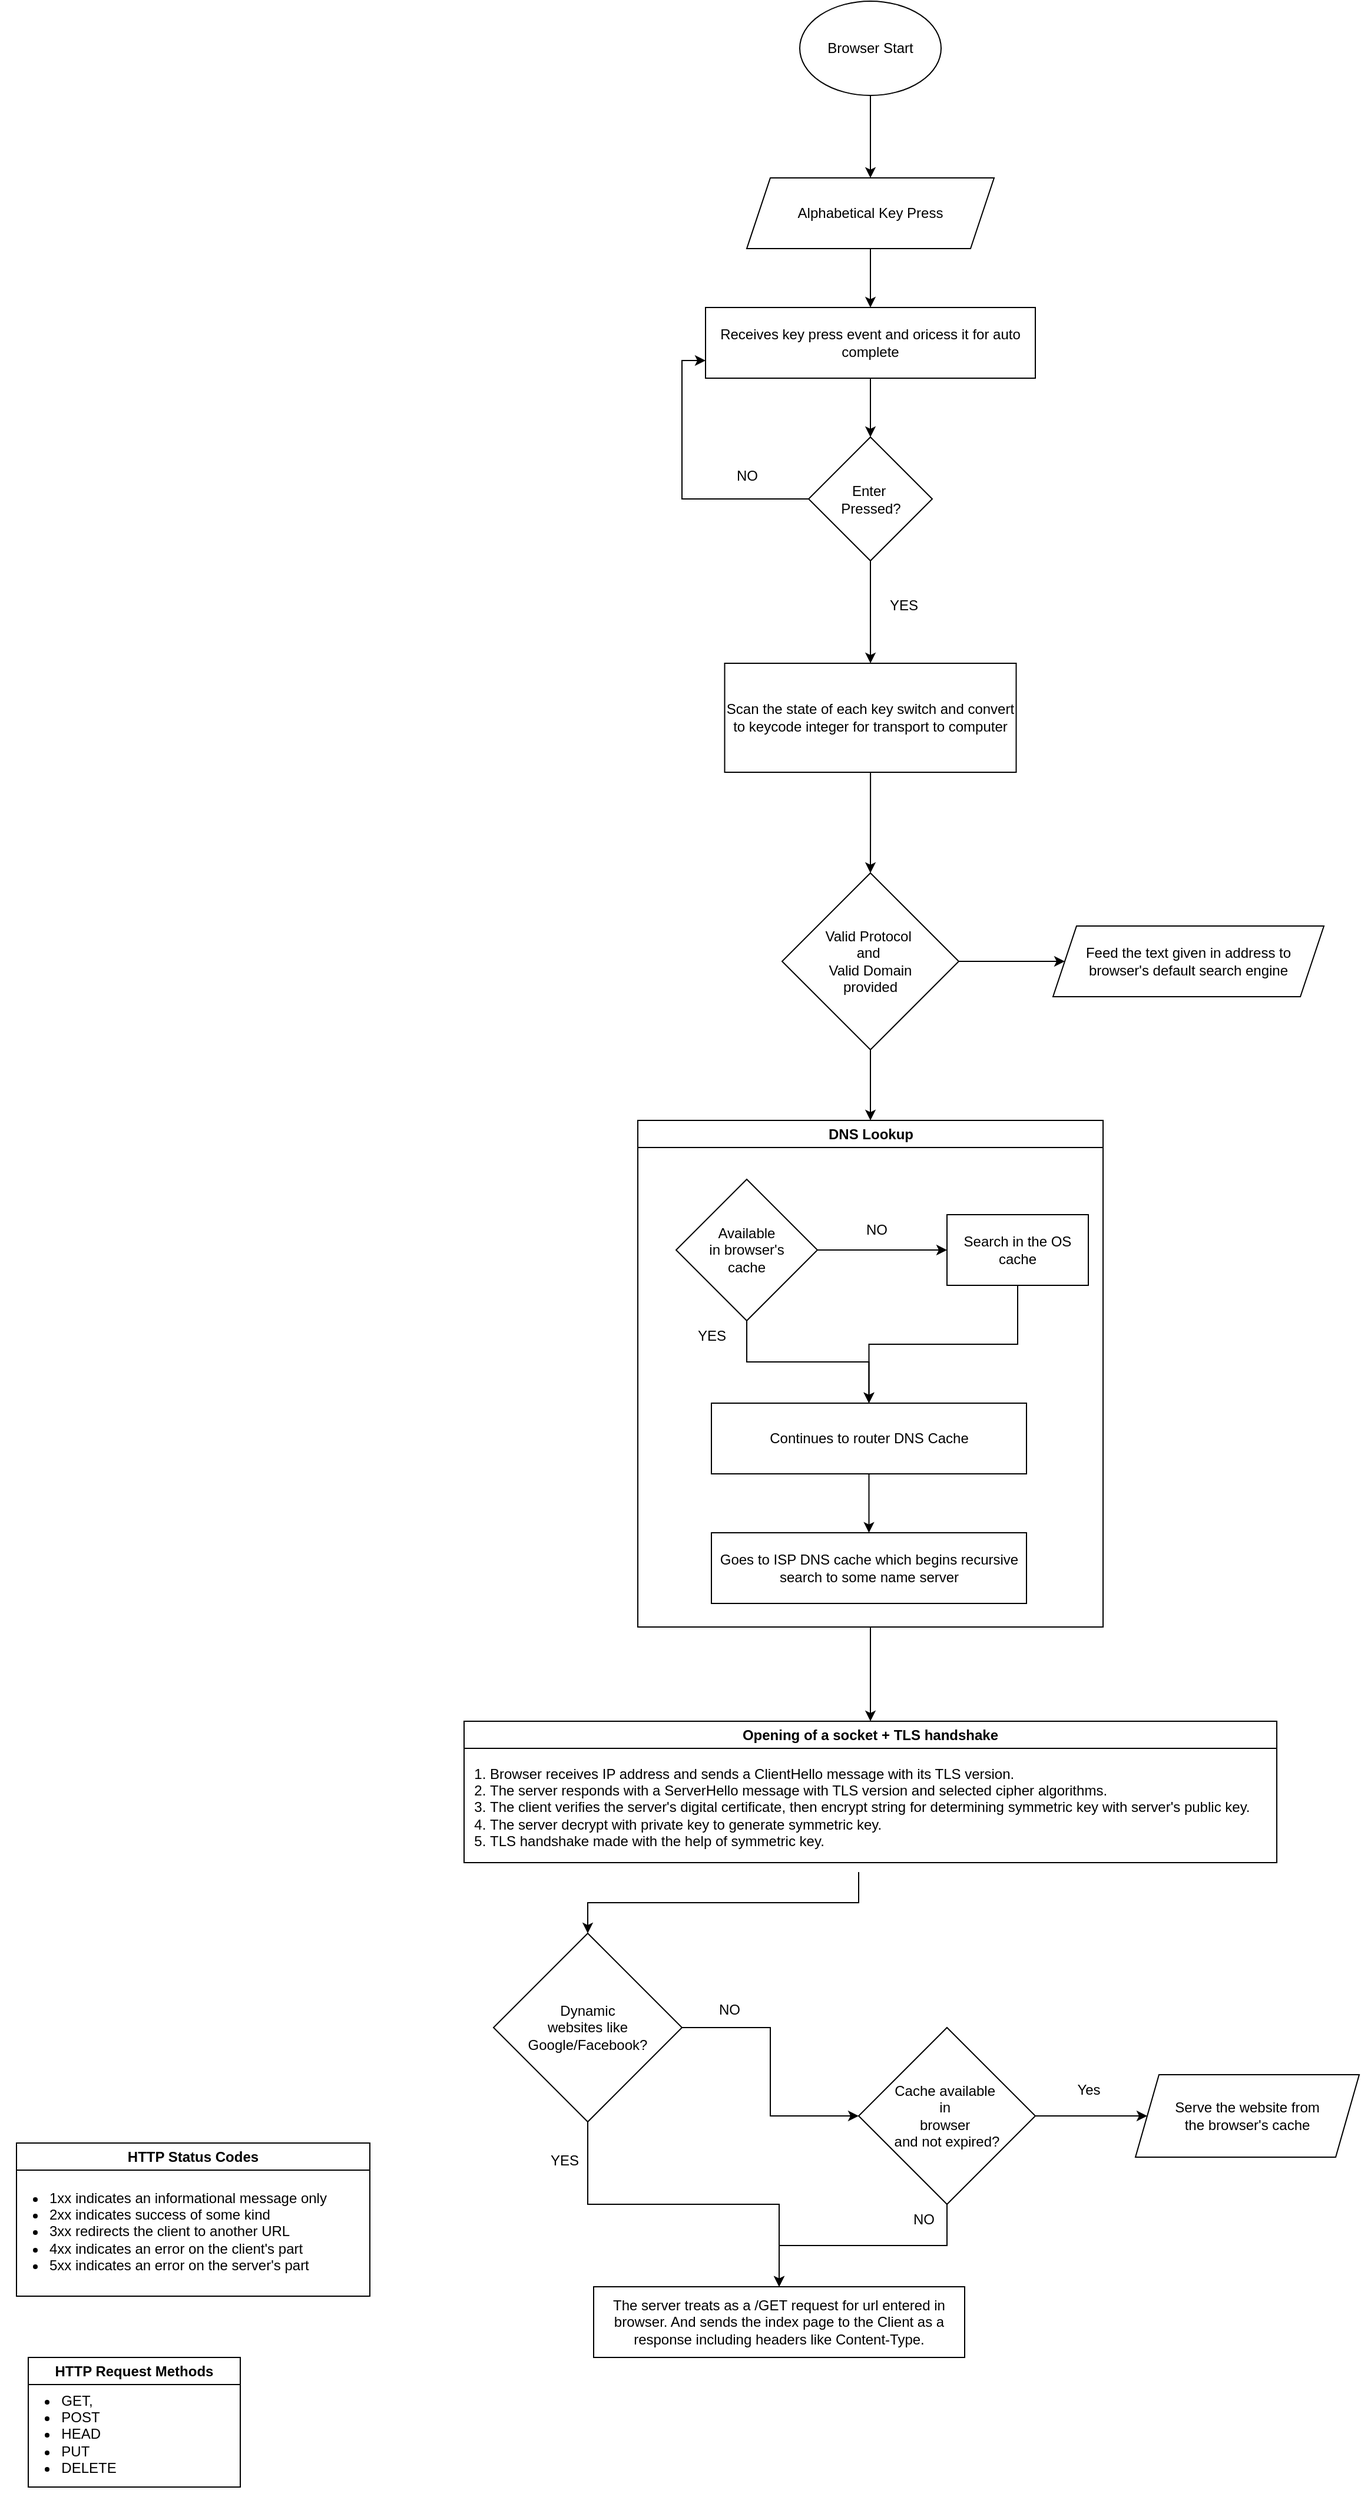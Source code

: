 <mxfile version="24.7.1" type="github">
  <diagram id="C5RBs43oDa-KdzZeNtuy" name="Page-1">
    <mxGraphModel dx="1917" dy="1713" grid="1" gridSize="10" guides="1" tooltips="1" connect="1" arrows="1" fold="1" page="1" pageScale="1" pageWidth="827" pageHeight="1169" math="0" shadow="0">
      <root>
        <mxCell id="WIyWlLk6GJQsqaUBKTNV-0" />
        <mxCell id="WIyWlLk6GJQsqaUBKTNV-1" parent="WIyWlLk6GJQsqaUBKTNV-0" />
        <mxCell id="xDlOj_JVrfhSrS7aG93W-6" value="" style="edgeStyle=orthogonalEdgeStyle;rounded=0;orthogonalLoop=1;jettySize=auto;html=1;" parent="WIyWlLk6GJQsqaUBKTNV-1" source="xDlOj_JVrfhSrS7aG93W-0" target="xDlOj_JVrfhSrS7aG93W-5" edge="1">
          <mxGeometry relative="1" as="geometry" />
        </mxCell>
        <mxCell id="xDlOj_JVrfhSrS7aG93W-0" value="Browser Start" style="ellipse;whiteSpace=wrap;html=1;" parent="WIyWlLk6GJQsqaUBKTNV-1" vertex="1">
          <mxGeometry x="155" y="-70" width="120" height="80" as="geometry" />
        </mxCell>
        <mxCell id="xDlOj_JVrfhSrS7aG93W-8" value="" style="edgeStyle=orthogonalEdgeStyle;rounded=0;orthogonalLoop=1;jettySize=auto;html=1;" parent="WIyWlLk6GJQsqaUBKTNV-1" source="xDlOj_JVrfhSrS7aG93W-5" target="xDlOj_JVrfhSrS7aG93W-7" edge="1">
          <mxGeometry relative="1" as="geometry" />
        </mxCell>
        <mxCell id="xDlOj_JVrfhSrS7aG93W-5" value="Alphabetical Key Press" style="shape=parallelogram;perimeter=parallelogramPerimeter;whiteSpace=wrap;html=1;fixedSize=1;" parent="WIyWlLk6GJQsqaUBKTNV-1" vertex="1">
          <mxGeometry x="110" y="80" width="210" height="60" as="geometry" />
        </mxCell>
        <mxCell id="xDlOj_JVrfhSrS7aG93W-13" value="" style="edgeStyle=orthogonalEdgeStyle;rounded=0;orthogonalLoop=1;jettySize=auto;html=1;" parent="WIyWlLk6GJQsqaUBKTNV-1" source="xDlOj_JVrfhSrS7aG93W-7" target="xDlOj_JVrfhSrS7aG93W-9" edge="1">
          <mxGeometry relative="1" as="geometry" />
        </mxCell>
        <mxCell id="xDlOj_JVrfhSrS7aG93W-7" value="Receives key press event and oricess it for auto complete" style="rounded=0;whiteSpace=wrap;html=1;" parent="WIyWlLk6GJQsqaUBKTNV-1" vertex="1">
          <mxGeometry x="75" y="190" width="280" height="60" as="geometry" />
        </mxCell>
        <mxCell id="xDlOj_JVrfhSrS7aG93W-17" value="" style="edgeStyle=orthogonalEdgeStyle;rounded=0;orthogonalLoop=1;jettySize=auto;html=1;" parent="WIyWlLk6GJQsqaUBKTNV-1" source="xDlOj_JVrfhSrS7aG93W-9" target="xDlOj_JVrfhSrS7aG93W-16" edge="1">
          <mxGeometry relative="1" as="geometry" />
        </mxCell>
        <mxCell id="xDlOj_JVrfhSrS7aG93W-21" style="edgeStyle=orthogonalEdgeStyle;rounded=0;orthogonalLoop=1;jettySize=auto;html=1;exitX=0;exitY=0.5;exitDx=0;exitDy=0;entryX=0;entryY=0.75;entryDx=0;entryDy=0;" parent="WIyWlLk6GJQsqaUBKTNV-1" source="xDlOj_JVrfhSrS7aG93W-9" target="xDlOj_JVrfhSrS7aG93W-7" edge="1">
          <mxGeometry relative="1" as="geometry" />
        </mxCell>
        <mxCell id="xDlOj_JVrfhSrS7aG93W-9" value="Enter&amp;nbsp;&lt;div&gt;Pressed?&lt;/div&gt;" style="rhombus;whiteSpace=wrap;html=1;" parent="WIyWlLk6GJQsqaUBKTNV-1" vertex="1">
          <mxGeometry x="162.5" y="300" width="105" height="105" as="geometry" />
        </mxCell>
        <mxCell id="xDlOj_JVrfhSrS7aG93W-24" value="" style="edgeStyle=orthogonalEdgeStyle;rounded=0;orthogonalLoop=1;jettySize=auto;html=1;" parent="WIyWlLk6GJQsqaUBKTNV-1" source="xDlOj_JVrfhSrS7aG93W-16" target="xDlOj_JVrfhSrS7aG93W-23" edge="1">
          <mxGeometry relative="1" as="geometry" />
        </mxCell>
        <mxCell id="xDlOj_JVrfhSrS7aG93W-16" value="Scan the state of each key switch and convert to keycode integer for transport to computer" style="rounded=0;whiteSpace=wrap;html=1;" parent="WIyWlLk6GJQsqaUBKTNV-1" vertex="1">
          <mxGeometry x="91.25" y="492" width="247.5" height="92.5" as="geometry" />
        </mxCell>
        <mxCell id="xDlOj_JVrfhSrS7aG93W-19" value="YES" style="text;html=1;align=center;verticalAlign=middle;resizable=0;points=[];autosize=1;strokeColor=none;fillColor=none;" parent="WIyWlLk6GJQsqaUBKTNV-1" vertex="1">
          <mxGeometry x="217.5" y="428" width="50" height="30" as="geometry" />
        </mxCell>
        <mxCell id="xDlOj_JVrfhSrS7aG93W-22" value="NO" style="text;html=1;align=center;verticalAlign=middle;resizable=0;points=[];autosize=1;strokeColor=none;fillColor=none;" parent="WIyWlLk6GJQsqaUBKTNV-1" vertex="1">
          <mxGeometry x="90" y="318" width="40" height="30" as="geometry" />
        </mxCell>
        <mxCell id="45_Z2AzZZh3Wi8lfXX-m-1" value="" style="edgeStyle=orthogonalEdgeStyle;rounded=0;orthogonalLoop=1;jettySize=auto;html=1;" edge="1" parent="WIyWlLk6GJQsqaUBKTNV-1" source="xDlOj_JVrfhSrS7aG93W-23" target="45_Z2AzZZh3Wi8lfXX-m-0">
          <mxGeometry relative="1" as="geometry" />
        </mxCell>
        <mxCell id="45_Z2AzZZh3Wi8lfXX-m-7" style="edgeStyle=orthogonalEdgeStyle;rounded=0;orthogonalLoop=1;jettySize=auto;html=1;" edge="1" parent="WIyWlLk6GJQsqaUBKTNV-1" source="xDlOj_JVrfhSrS7aG93W-23" target="45_Z2AzZZh3Wi8lfXX-m-2">
          <mxGeometry relative="1" as="geometry" />
        </mxCell>
        <mxCell id="xDlOj_JVrfhSrS7aG93W-23" value="Valid Protocol&amp;nbsp;&lt;div&gt;and&amp;nbsp;&lt;/div&gt;&lt;div&gt;Valid Domain&lt;/div&gt;&lt;div&gt;provided&lt;/div&gt;" style="rhombus;whiteSpace=wrap;html=1;" parent="WIyWlLk6GJQsqaUBKTNV-1" vertex="1">
          <mxGeometry x="140" y="670" width="150" height="150" as="geometry" />
        </mxCell>
        <mxCell id="45_Z2AzZZh3Wi8lfXX-m-0" value="Feed the text given in address to browser&#39;s default search engine" style="shape=parallelogram;perimeter=parallelogramPerimeter;whiteSpace=wrap;html=1;fixedSize=1;" vertex="1" parent="WIyWlLk6GJQsqaUBKTNV-1">
          <mxGeometry x="370" y="715" width="230" height="60" as="geometry" />
        </mxCell>
        <mxCell id="45_Z2AzZZh3Wi8lfXX-m-27" value="" style="edgeStyle=orthogonalEdgeStyle;rounded=0;orthogonalLoop=1;jettySize=auto;html=1;" edge="1" parent="WIyWlLk6GJQsqaUBKTNV-1" source="45_Z2AzZZh3Wi8lfXX-m-2" target="45_Z2AzZZh3Wi8lfXX-m-18">
          <mxGeometry relative="1" as="geometry" />
        </mxCell>
        <mxCell id="45_Z2AzZZh3Wi8lfXX-m-2" value="DNS Lookup" style="swimlane;whiteSpace=wrap;html=1;" vertex="1" parent="WIyWlLk6GJQsqaUBKTNV-1">
          <mxGeometry x="17.5" y="880" width="395" height="430" as="geometry" />
        </mxCell>
        <mxCell id="45_Z2AzZZh3Wi8lfXX-m-10" value="" style="edgeStyle=orthogonalEdgeStyle;rounded=0;orthogonalLoop=1;jettySize=auto;html=1;" edge="1" parent="45_Z2AzZZh3Wi8lfXX-m-2" source="45_Z2AzZZh3Wi8lfXX-m-8" target="45_Z2AzZZh3Wi8lfXX-m-9">
          <mxGeometry relative="1" as="geometry" />
        </mxCell>
        <mxCell id="45_Z2AzZZh3Wi8lfXX-m-12" value="" style="edgeStyle=orthogonalEdgeStyle;rounded=0;orthogonalLoop=1;jettySize=auto;html=1;" edge="1" parent="45_Z2AzZZh3Wi8lfXX-m-2" source="45_Z2AzZZh3Wi8lfXX-m-8" target="45_Z2AzZZh3Wi8lfXX-m-11">
          <mxGeometry relative="1" as="geometry" />
        </mxCell>
        <mxCell id="45_Z2AzZZh3Wi8lfXX-m-8" value="Available&lt;div&gt;in browser&#39;s&lt;/div&gt;&lt;div&gt;cache&lt;/div&gt;" style="rhombus;whiteSpace=wrap;html=1;" vertex="1" parent="45_Z2AzZZh3Wi8lfXX-m-2">
          <mxGeometry x="32.5" y="50" width="120" height="120" as="geometry" />
        </mxCell>
        <mxCell id="45_Z2AzZZh3Wi8lfXX-m-13" value="" style="edgeStyle=orthogonalEdgeStyle;rounded=0;orthogonalLoop=1;jettySize=auto;html=1;" edge="1" parent="45_Z2AzZZh3Wi8lfXX-m-2" source="45_Z2AzZZh3Wi8lfXX-m-9" target="45_Z2AzZZh3Wi8lfXX-m-11">
          <mxGeometry relative="1" as="geometry" />
        </mxCell>
        <mxCell id="45_Z2AzZZh3Wi8lfXX-m-9" value="Search in the OS cache" style="rounded=0;whiteSpace=wrap;html=1;" vertex="1" parent="45_Z2AzZZh3Wi8lfXX-m-2">
          <mxGeometry x="262.5" y="80" width="120" height="60" as="geometry" />
        </mxCell>
        <mxCell id="45_Z2AzZZh3Wi8lfXX-m-17" value="" style="edgeStyle=orthogonalEdgeStyle;rounded=0;orthogonalLoop=1;jettySize=auto;html=1;" edge="1" parent="45_Z2AzZZh3Wi8lfXX-m-2" source="45_Z2AzZZh3Wi8lfXX-m-11" target="45_Z2AzZZh3Wi8lfXX-m-16">
          <mxGeometry relative="1" as="geometry" />
        </mxCell>
        <mxCell id="45_Z2AzZZh3Wi8lfXX-m-11" value="Continues to router DNS Cache" style="rounded=0;whiteSpace=wrap;html=1;" vertex="1" parent="45_Z2AzZZh3Wi8lfXX-m-2">
          <mxGeometry x="62.5" y="240" width="267.5" height="60" as="geometry" />
        </mxCell>
        <mxCell id="45_Z2AzZZh3Wi8lfXX-m-16" value="Goes to ISP DNS cache which begins recursive search to some name server" style="rounded=0;whiteSpace=wrap;html=1;" vertex="1" parent="45_Z2AzZZh3Wi8lfXX-m-2">
          <mxGeometry x="62.5" y="350" width="267.5" height="60" as="geometry" />
        </mxCell>
        <mxCell id="45_Z2AzZZh3Wi8lfXX-m-14" value="YES" style="text;html=1;align=center;verticalAlign=middle;resizable=0;points=[];autosize=1;strokeColor=none;fillColor=none;" vertex="1" parent="WIyWlLk6GJQsqaUBKTNV-1">
          <mxGeometry x="55" y="1048" width="50" height="30" as="geometry" />
        </mxCell>
        <mxCell id="45_Z2AzZZh3Wi8lfXX-m-15" value="NO" style="text;html=1;align=center;verticalAlign=middle;resizable=0;points=[];autosize=1;strokeColor=none;fillColor=none;" vertex="1" parent="WIyWlLk6GJQsqaUBKTNV-1">
          <mxGeometry x="200" y="958" width="40" height="30" as="geometry" />
        </mxCell>
        <mxCell id="45_Z2AzZZh3Wi8lfXX-m-18" value="&lt;div&gt;Opening of a socket + TLS handshake&lt;/div&gt;" style="swimlane;whiteSpace=wrap;html=1;" vertex="1" parent="WIyWlLk6GJQsqaUBKTNV-1">
          <mxGeometry x="-130" y="1390" width="690" height="120" as="geometry" />
        </mxCell>
        <mxCell id="45_Z2AzZZh3Wi8lfXX-m-29" value="&lt;ol&gt;&lt;li&gt;Browser receives IP address and sends a ClientHello message with its TLS version.&lt;/li&gt;&lt;li&gt;The server responds with a ServerHello message with TLS version and selected cipher algorithms.&lt;/li&gt;&lt;li&gt;The client verifies the server&#39;s digital certificate, then encrypt string for determining symmetric key with server&#39;s public key.&lt;/li&gt;&lt;li&gt;The server decrypt with private key to generate symmetric key.&lt;/li&gt;&lt;li&gt;TLS handshake made with the help of symmetric key.&lt;/li&gt;&lt;/ol&gt;" style="text;html=1;align=left;verticalAlign=middle;resizable=0;points=[];autosize=1;strokeColor=none;fillColor=none;" vertex="1" parent="45_Z2AzZZh3Wi8lfXX-m-18">
          <mxGeometry x="-20" y="18" width="710" height="110" as="geometry" />
        </mxCell>
        <mxCell id="45_Z2AzZZh3Wi8lfXX-m-35" value="" style="edgeStyle=orthogonalEdgeStyle;rounded=0;orthogonalLoop=1;jettySize=auto;html=1;" edge="1" parent="WIyWlLk6GJQsqaUBKTNV-1" source="45_Z2AzZZh3Wi8lfXX-m-30" target="45_Z2AzZZh3Wi8lfXX-m-34">
          <mxGeometry relative="1" as="geometry" />
        </mxCell>
        <mxCell id="45_Z2AzZZh3Wi8lfXX-m-42" style="edgeStyle=orthogonalEdgeStyle;rounded=0;orthogonalLoop=1;jettySize=auto;html=1;entryX=0.5;entryY=0;entryDx=0;entryDy=0;" edge="1" parent="WIyWlLk6GJQsqaUBKTNV-1" source="45_Z2AzZZh3Wi8lfXX-m-30" target="45_Z2AzZZh3Wi8lfXX-m-40">
          <mxGeometry relative="1" as="geometry" />
        </mxCell>
        <mxCell id="45_Z2AzZZh3Wi8lfXX-m-30" value="Dynamic&lt;div&gt;websites like&lt;/div&gt;&lt;div&gt;Google/Facebook?&lt;/div&gt;" style="rhombus;whiteSpace=wrap;html=1;" vertex="1" parent="WIyWlLk6GJQsqaUBKTNV-1">
          <mxGeometry x="-105" y="1570" width="160" height="160" as="geometry" />
        </mxCell>
        <mxCell id="45_Z2AzZZh3Wi8lfXX-m-33" value="" style="edgeStyle=orthogonalEdgeStyle;rounded=0;orthogonalLoop=1;jettySize=auto;html=1;" edge="1" parent="WIyWlLk6GJQsqaUBKTNV-1" source="45_Z2AzZZh3Wi8lfXX-m-29" target="45_Z2AzZZh3Wi8lfXX-m-30">
          <mxGeometry relative="1" as="geometry" />
        </mxCell>
        <mxCell id="45_Z2AzZZh3Wi8lfXX-m-38" value="" style="edgeStyle=orthogonalEdgeStyle;rounded=0;orthogonalLoop=1;jettySize=auto;html=1;" edge="1" parent="WIyWlLk6GJQsqaUBKTNV-1" source="45_Z2AzZZh3Wi8lfXX-m-34" target="45_Z2AzZZh3Wi8lfXX-m-37">
          <mxGeometry relative="1" as="geometry" />
        </mxCell>
        <mxCell id="45_Z2AzZZh3Wi8lfXX-m-41" value="" style="edgeStyle=orthogonalEdgeStyle;rounded=0;orthogonalLoop=1;jettySize=auto;html=1;" edge="1" parent="WIyWlLk6GJQsqaUBKTNV-1" source="45_Z2AzZZh3Wi8lfXX-m-34" target="45_Z2AzZZh3Wi8lfXX-m-40">
          <mxGeometry relative="1" as="geometry" />
        </mxCell>
        <mxCell id="45_Z2AzZZh3Wi8lfXX-m-34" value="Cache available&amp;nbsp;&lt;div&gt;in&amp;nbsp;&lt;/div&gt;&lt;div&gt;browser&amp;nbsp;&lt;/div&gt;&lt;div&gt;and not expired?&lt;/div&gt;" style="rhombus;whiteSpace=wrap;html=1;" vertex="1" parent="WIyWlLk6GJQsqaUBKTNV-1">
          <mxGeometry x="205" y="1650" width="150" height="150" as="geometry" />
        </mxCell>
        <mxCell id="45_Z2AzZZh3Wi8lfXX-m-36" value="NO" style="text;html=1;align=center;verticalAlign=middle;resizable=0;points=[];autosize=1;strokeColor=none;fillColor=none;" vertex="1" parent="WIyWlLk6GJQsqaUBKTNV-1">
          <mxGeometry x="75" y="1620" width="40" height="30" as="geometry" />
        </mxCell>
        <mxCell id="45_Z2AzZZh3Wi8lfXX-m-37" value="Serve the website from&lt;div&gt;the browser&#39;s cache&lt;/div&gt;" style="shape=parallelogram;perimeter=parallelogramPerimeter;whiteSpace=wrap;html=1;fixedSize=1;" vertex="1" parent="WIyWlLk6GJQsqaUBKTNV-1">
          <mxGeometry x="440" y="1690" width="190" height="70" as="geometry" />
        </mxCell>
        <mxCell id="45_Z2AzZZh3Wi8lfXX-m-39" value="Yes" style="text;html=1;align=center;verticalAlign=middle;resizable=0;points=[];autosize=1;strokeColor=none;fillColor=none;" vertex="1" parent="WIyWlLk6GJQsqaUBKTNV-1">
          <mxGeometry x="380" y="1688" width="40" height="30" as="geometry" />
        </mxCell>
        <mxCell id="45_Z2AzZZh3Wi8lfXX-m-40" value="The server treats as a /GET request for url entered in browser. And sends the index page to the Client as a response including headers like&amp;nbsp;Content-Type." style="rounded=0;whiteSpace=wrap;html=1;" vertex="1" parent="WIyWlLk6GJQsqaUBKTNV-1">
          <mxGeometry x="-20" y="1870" width="315" height="60" as="geometry" />
        </mxCell>
        <mxCell id="45_Z2AzZZh3Wi8lfXX-m-43" value="YES" style="text;html=1;align=center;verticalAlign=middle;resizable=0;points=[];autosize=1;strokeColor=none;fillColor=none;" vertex="1" parent="WIyWlLk6GJQsqaUBKTNV-1">
          <mxGeometry x="-70" y="1748" width="50" height="30" as="geometry" />
        </mxCell>
        <mxCell id="45_Z2AzZZh3Wi8lfXX-m-44" value="NO" style="text;html=1;align=center;verticalAlign=middle;resizable=0;points=[];autosize=1;strokeColor=none;fillColor=none;" vertex="1" parent="WIyWlLk6GJQsqaUBKTNV-1">
          <mxGeometry x="240" y="1798" width="40" height="30" as="geometry" />
        </mxCell>
        <mxCell id="45_Z2AzZZh3Wi8lfXX-m-45" value="HTTP Status Codes" style="swimlane;whiteSpace=wrap;html=1;" vertex="1" parent="WIyWlLk6GJQsqaUBKTNV-1">
          <mxGeometry x="-510" y="1748" width="300" height="130" as="geometry" />
        </mxCell>
        <mxCell id="45_Z2AzZZh3Wi8lfXX-m-46" value="&lt;div&gt;&lt;ul&gt;&lt;li&gt;1xx indicates an informational message only&lt;/li&gt;&lt;li&gt;2xx indicates success of some kind&lt;/li&gt;&lt;li&gt;3xx redirects the client to another URL&lt;/li&gt;&lt;li&gt;4xx indicates an error on the client&#39;s part&lt;/li&gt;&lt;li&gt;5xx indicates an error on the server&#39;s part&lt;/li&gt;&lt;/ul&gt;&lt;/div&gt;" style="text;html=1;align=left;verticalAlign=middle;resizable=0;points=[];autosize=1;strokeColor=none;fillColor=none;" vertex="1" parent="45_Z2AzZZh3Wi8lfXX-m-45">
          <mxGeometry x="-14" y="20" width="300" height="110" as="geometry" />
        </mxCell>
        <mxCell id="45_Z2AzZZh3Wi8lfXX-m-47" value="HTTP Request Methods" style="swimlane;whiteSpace=wrap;html=1;startSize=23;" vertex="1" parent="WIyWlLk6GJQsqaUBKTNV-1">
          <mxGeometry x="-500" y="1930" width="180" height="110" as="geometry" />
        </mxCell>
        <mxCell id="45_Z2AzZZh3Wi8lfXX-m-49" value="&lt;ul&gt;&lt;li style=&quot;text-align: left;&quot;&gt;GET,&lt;/li&gt;&lt;li style=&quot;text-align: left;&quot;&gt;POST&lt;/li&gt;&lt;li style=&quot;text-align: left;&quot;&gt;HEAD&lt;/li&gt;&lt;li style=&quot;text-align: left;&quot;&gt;PUT&lt;/li&gt;&lt;li style=&quot;text-align: left;&quot;&gt;DELETE&lt;/li&gt;&lt;/ul&gt;&lt;div style=&quot;text-align: left;&quot;&gt;&lt;/div&gt;" style="text;html=1;align=center;verticalAlign=middle;resizable=0;points=[];autosize=1;strokeColor=none;fillColor=none;" vertex="1" parent="45_Z2AzZZh3Wi8lfXX-m-47">
          <mxGeometry x="-24" y="10" width="110" height="110" as="geometry" />
        </mxCell>
      </root>
    </mxGraphModel>
  </diagram>
</mxfile>
